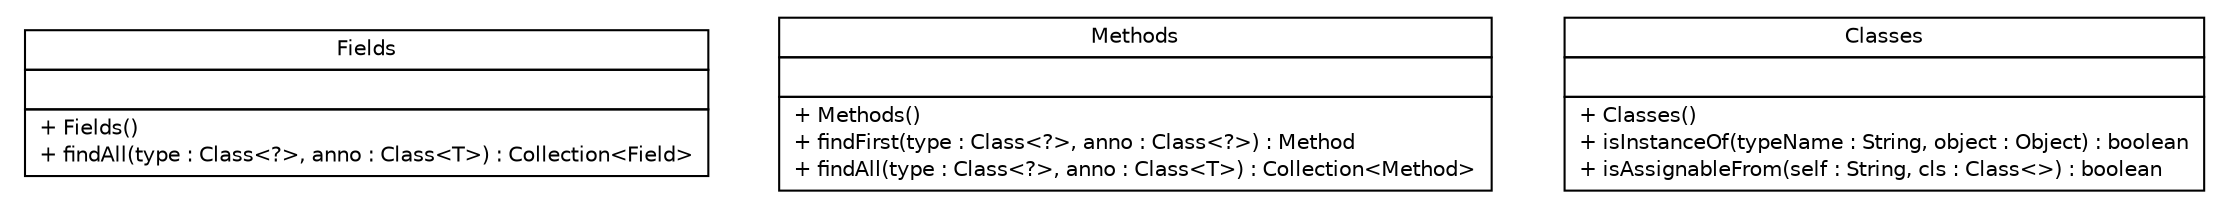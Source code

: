 #!/usr/local/bin/dot
#
# Class diagram 
# Generated by UMLGraph version R5_6 (http://www.umlgraph.org/)
#

digraph G {
	edge [fontname="Helvetica",fontsize=10,labelfontname="Helvetica",labelfontsize=10];
	node [fontname="Helvetica",fontsize=10,shape=plaintext];
	nodesep=0.25;
	ranksep=0.5;
	// sorcer.util.reflect.Fields
	c2330 [label=<<table title="sorcer.util.reflect.Fields" border="0" cellborder="1" cellspacing="0" cellpadding="2" port="p" href="./Fields.html">
		<tr><td><table border="0" cellspacing="0" cellpadding="1">
<tr><td align="center" balign="center"> Fields </td></tr>
		</table></td></tr>
		<tr><td><table border="0" cellspacing="0" cellpadding="1">
<tr><td align="left" balign="left">  </td></tr>
		</table></td></tr>
		<tr><td><table border="0" cellspacing="0" cellpadding="1">
<tr><td align="left" balign="left"> + Fields() </td></tr>
<tr><td align="left" balign="left"> + findAll(type : Class&lt;?&gt;, anno : Class&lt;T&gt;) : Collection&lt;Field&gt; </td></tr>
		</table></td></tr>
		</table>>, URL="./Fields.html", fontname="Helvetica", fontcolor="black", fontsize=10.0];
	// sorcer.util.reflect.Methods
	c2331 [label=<<table title="sorcer.util.reflect.Methods" border="0" cellborder="1" cellspacing="0" cellpadding="2" port="p" href="./Methods.html">
		<tr><td><table border="0" cellspacing="0" cellpadding="1">
<tr><td align="center" balign="center"> Methods </td></tr>
		</table></td></tr>
		<tr><td><table border="0" cellspacing="0" cellpadding="1">
<tr><td align="left" balign="left">  </td></tr>
		</table></td></tr>
		<tr><td><table border="0" cellspacing="0" cellpadding="1">
<tr><td align="left" balign="left"> + Methods() </td></tr>
<tr><td align="left" balign="left"> + findFirst(type : Class&lt;?&gt;, anno : Class&lt;?&gt;) : Method </td></tr>
<tr><td align="left" balign="left"> + findAll(type : Class&lt;?&gt;, anno : Class&lt;T&gt;) : Collection&lt;Method&gt; </td></tr>
		</table></td></tr>
		</table>>, URL="./Methods.html", fontname="Helvetica", fontcolor="black", fontsize=10.0];
	// sorcer.util.reflect.Classes
	c2332 [label=<<table title="sorcer.util.reflect.Classes" border="0" cellborder="1" cellspacing="0" cellpadding="2" port="p" href="./Classes.html">
		<tr><td><table border="0" cellspacing="0" cellpadding="1">
<tr><td align="center" balign="center"> Classes </td></tr>
		</table></td></tr>
		<tr><td><table border="0" cellspacing="0" cellpadding="1">
<tr><td align="left" balign="left">  </td></tr>
		</table></td></tr>
		<tr><td><table border="0" cellspacing="0" cellpadding="1">
<tr><td align="left" balign="left"> + Classes() </td></tr>
<tr><td align="left" balign="left"> + isInstanceOf(typeName : String, object : Object) : boolean </td></tr>
<tr><td align="left" balign="left"> + isAssignableFrom(self : String, cls : Class&lt;&gt;) : boolean </td></tr>
		</table></td></tr>
		</table>>, URL="./Classes.html", fontname="Helvetica", fontcolor="black", fontsize=10.0];
}

